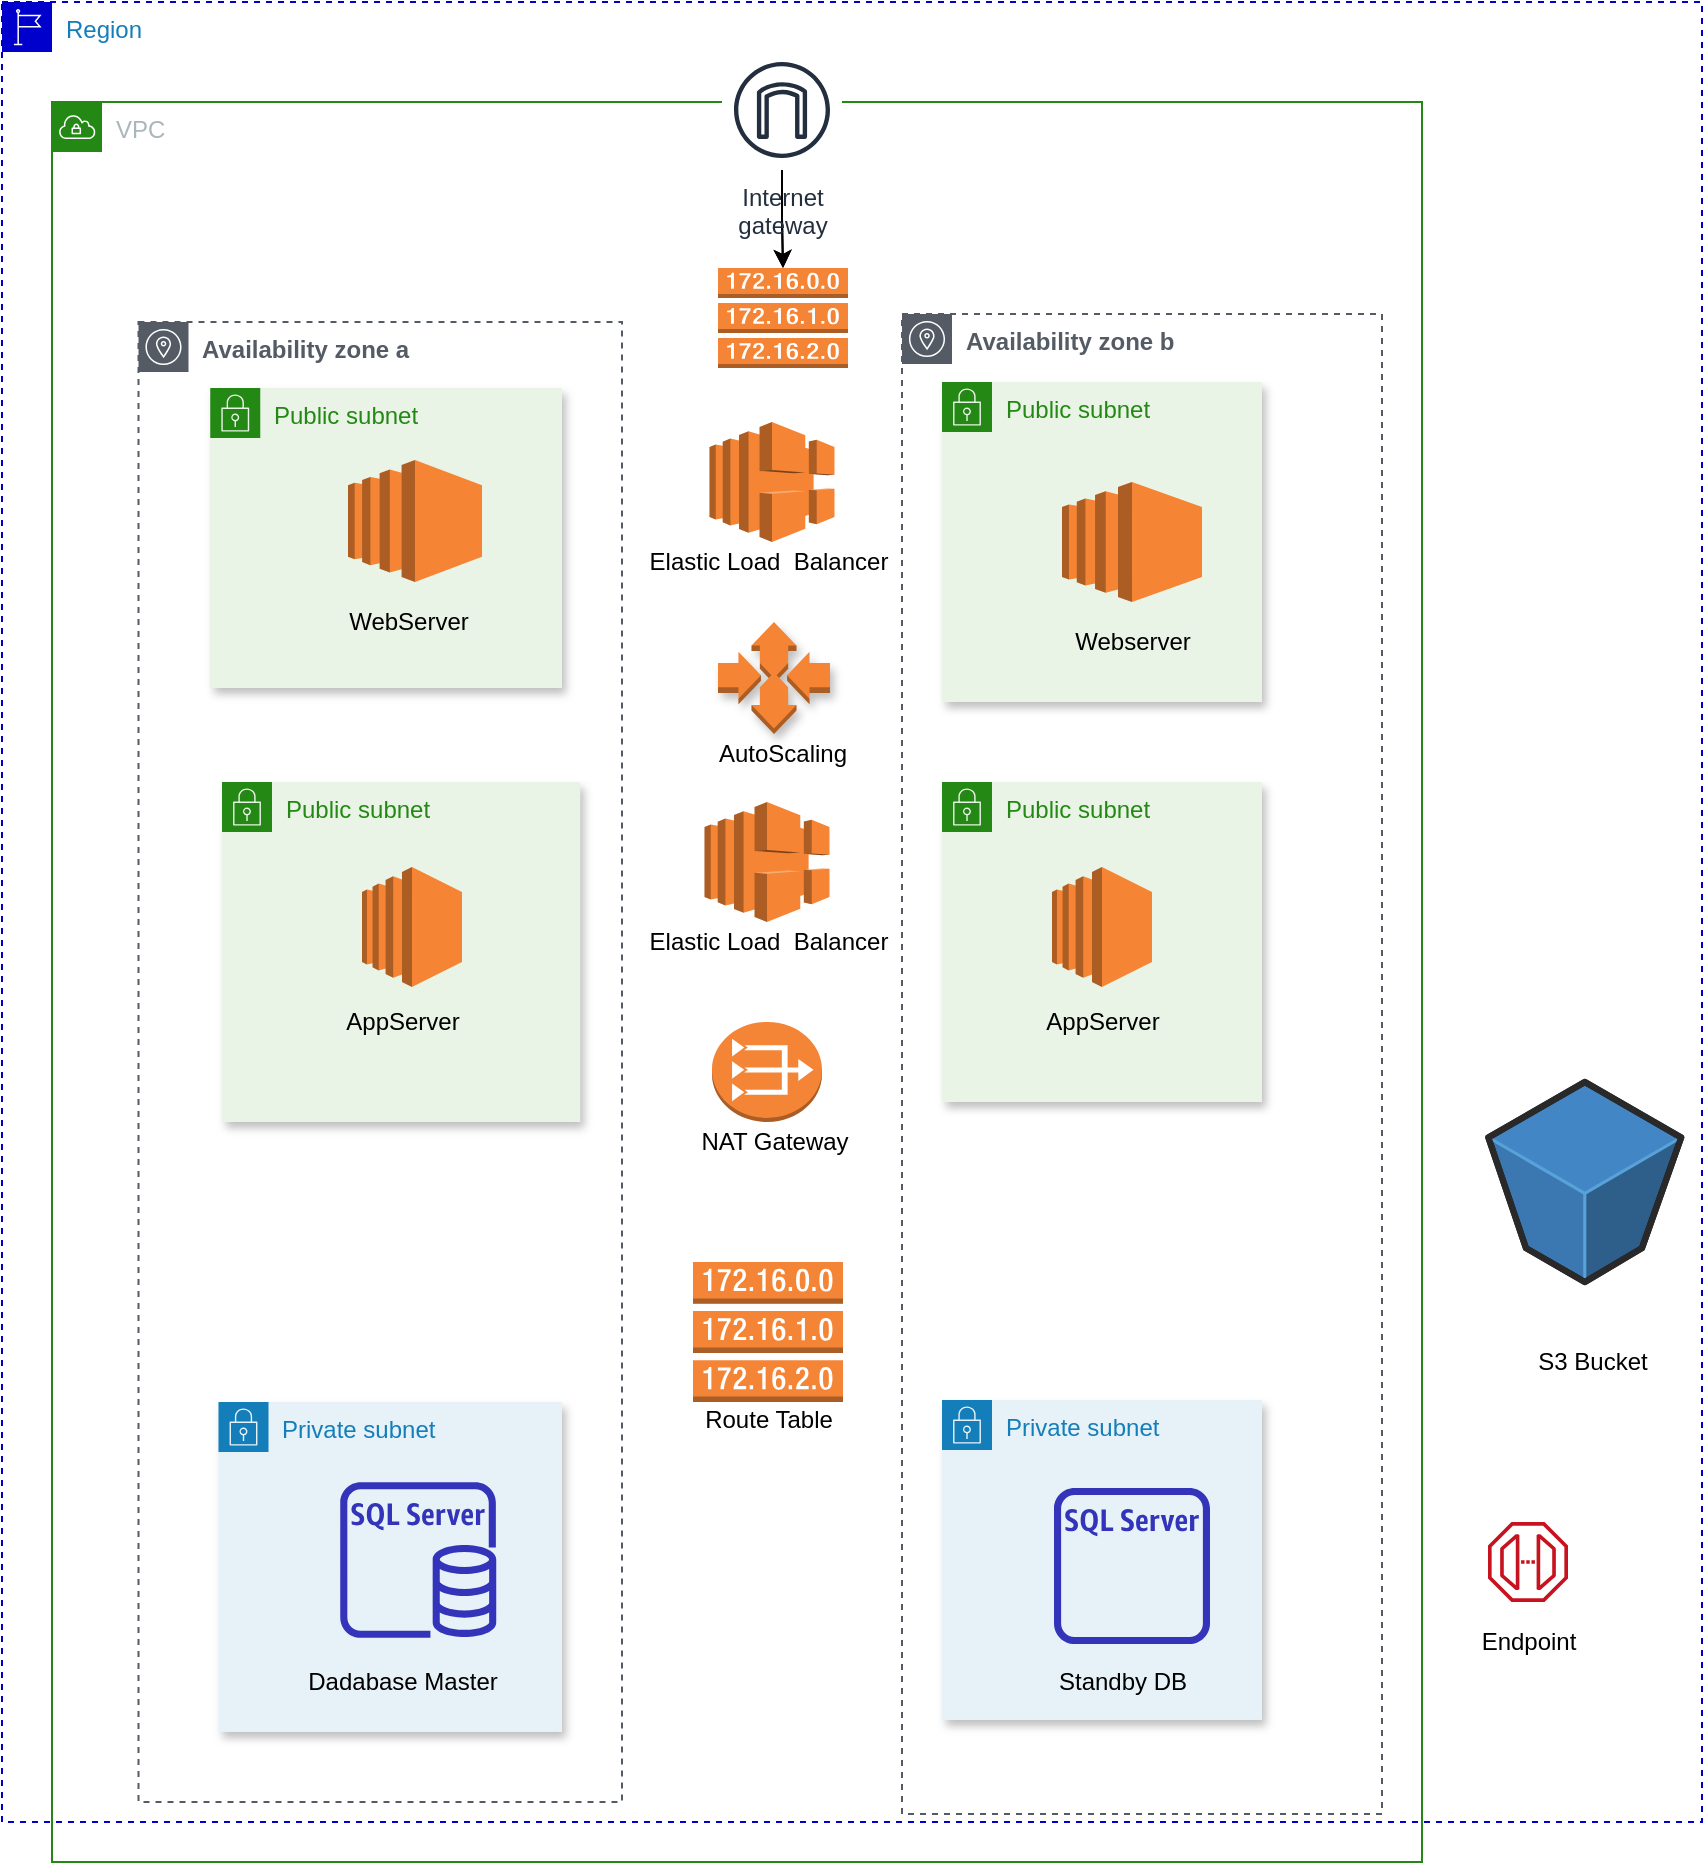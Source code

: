 <mxfile version="14.6.10" type="github"><diagram id="qKKtWXbzyv0KI4i2XfAi" name="Page-1"><mxGraphModel dx="1113" dy="853" grid="1" gridSize="10" guides="1" tooltips="1" connect="1" arrows="1" fold="1" page="1" pageScale="1" pageWidth="850" pageHeight="1100" math="0" shadow="0"><root><mxCell id="0"/><mxCell id="1" parent="0"/><mxCell id="0U-8j9eXIvIi5SXDUM02-1" value="Region" style="points=[[0,0],[0.25,0],[0.5,0],[0.75,0],[1,0],[1,0.25],[1,0.5],[1,0.75],[1,1],[0.75,1],[0.5,1],[0.25,1],[0,1],[0,0.75],[0,0.5],[0,0.25]];outlineConnect=0;gradientColor=none;html=1;whiteSpace=wrap;fontSize=12;fontStyle=0;shape=mxgraph.aws4.group;grIcon=mxgraph.aws4.group_region;fillColor=none;verticalAlign=top;align=left;spacingLeft=30;fontColor=#147EBA;dashed=1;strokeColor=#0000CC;" vertex="1" parent="1"><mxGeometry x="90" y="10" width="850" height="910" as="geometry"/></mxCell><mxCell id="0U-8j9eXIvIi5SXDUM02-2" value="VPC" style="points=[[0,0],[0.25,0],[0.5,0],[0.75,0],[1,0],[1,0.25],[1,0.5],[1,0.75],[1,1],[0.75,1],[0.5,1],[0.25,1],[0,1],[0,0.75],[0,0.5],[0,0.25]];outlineConnect=0;gradientColor=none;html=1;whiteSpace=wrap;fontSize=12;fontStyle=0;shape=mxgraph.aws4.group;grIcon=mxgraph.aws4.group_vpc;strokeColor=#248814;fillColor=none;verticalAlign=top;align=left;spacingLeft=30;fontColor=#AAB7B8;dashed=0;" vertex="1" parent="1"><mxGeometry x="115" y="60" width="685" height="880" as="geometry"/></mxCell><mxCell id="0U-8j9eXIvIi5SXDUM02-4" value="Public subnet" style="points=[[0,0],[0.25,0],[0.5,0],[0.75,0],[1,0],[1,0.25],[1,0.5],[1,0.75],[1,1],[0.75,1],[0.5,1],[0.25,1],[0,1],[0,0.75],[0,0.5],[0,0.25]];outlineConnect=0;gradientColor=none;html=1;whiteSpace=wrap;fontSize=12;fontStyle=0;shape=mxgraph.aws4.group;grIcon=mxgraph.aws4.group_security_group;grStroke=0;strokeColor=#248814;fillColor=#E9F3E6;verticalAlign=top;align=left;spacingLeft=30;fontColor=#248814;dashed=0;shadow=1;" vertex="1" parent="1"><mxGeometry x="560" y="400" width="160" height="160" as="geometry"/></mxCell><mxCell id="0U-8j9eXIvIi5SXDUM02-11" value="Webserver" style="text;html=1;resizable=0;autosize=1;align=center;verticalAlign=middle;points=[];fillColor=none;strokeColor=none;rounded=0;" vertex="1" parent="1"><mxGeometry x="565" y="260" width="70" height="20" as="geometry"/></mxCell><mxCell id="0U-8j9eXIvIi5SXDUM02-18" value="Private subnet" style="points=[[0,0],[0.25,0],[0.5,0],[0.75,0],[1,0],[1,0.25],[1,0.5],[1,0.75],[1,1],[0.75,1],[0.5,1],[0.25,1],[0,1],[0,0.75],[0,0.5],[0,0.25]];outlineConnect=0;gradientColor=none;html=1;whiteSpace=wrap;fontSize=12;fontStyle=0;shape=mxgraph.aws4.group;grIcon=mxgraph.aws4.group_security_group;grStroke=0;strokeColor=#147EBA;fillColor=#E6F2F8;verticalAlign=top;align=left;spacingLeft=30;fontColor=#147EBA;dashed=0;shadow=1;" vertex="1" parent="1"><mxGeometry x="198.25" y="710" width="171.75" height="165" as="geometry"/></mxCell><mxCell id="0U-8j9eXIvIi5SXDUM02-19" value="Private subnet" style="points=[[0,0],[0.25,0],[0.5,0],[0.75,0],[1,0],[1,0.25],[1,0.5],[1,0.75],[1,1],[0.75,1],[0.5,1],[0.25,1],[0,1],[0,0.75],[0,0.5],[0,0.25]];outlineConnect=0;gradientColor=none;html=1;whiteSpace=wrap;fontSize=12;fontStyle=0;shape=mxgraph.aws4.group;grIcon=mxgraph.aws4.group_security_group;grStroke=0;strokeColor=#147EBA;fillColor=#E6F2F8;verticalAlign=top;align=left;spacingLeft=30;fontColor=#147EBA;dashed=0;shadow=1;" vertex="1" parent="1"><mxGeometry x="560" y="709" width="160" height="160" as="geometry"/></mxCell><mxCell id="0U-8j9eXIvIi5SXDUM02-20" value="Public subnet" style="points=[[0,0],[0.25,0],[0.5,0],[0.75,0],[1,0],[1,0.25],[1,0.5],[1,0.75],[1,1],[0.75,1],[0.5,1],[0.25,1],[0,1],[0,0.75],[0,0.5],[0,0.25]];outlineConnect=0;gradientColor=none;html=1;whiteSpace=wrap;fontSize=12;fontStyle=0;shape=mxgraph.aws4.group;grIcon=mxgraph.aws4.group_security_group;grStroke=0;strokeColor=#248814;fillColor=#E9F3E6;verticalAlign=top;align=left;spacingLeft=30;fontColor=#248814;dashed=0;shadow=1;" vertex="1" parent="1"><mxGeometry x="200" y="400" width="179.13" height="170" as="geometry"/></mxCell><mxCell id="0U-8j9eXIvIi5SXDUM02-9" value="" style="outlineConnect=0;dashed=0;verticalLabelPosition=bottom;verticalAlign=top;align=center;html=1;shape=mxgraph.aws3.ec2;fillColor=#F58534;gradientColor=none;strokeColor=#0000CC;" vertex="1" parent="1"><mxGeometry x="585" y="200" width="50" height="60" as="geometry"/></mxCell><mxCell id="0U-8j9eXIvIi5SXDUM02-16" value="Appserver" style="text;html=1;resizable=0;autosize=1;align=center;verticalAlign=middle;points=[];fillColor=none;strokeColor=none;rounded=0;" vertex="1" parent="1"><mxGeometry x="263.25" y="260" width="70" height="20" as="geometry"/></mxCell><mxCell id="0U-8j9eXIvIi5SXDUM02-40" value="" style="outlineConnect=0;dashed=0;verticalLabelPosition=bottom;verticalAlign=top;align=center;html=1;shape=mxgraph.aws3.ec2;fillColor=#F58534;gradientColor=none;strokeColor=#0000CC;" vertex="1" parent="1"><mxGeometry x="270" y="442.5" width="50" height="60" as="geometry"/></mxCell><mxCell id="0U-8j9eXIvIi5SXDUM02-43" value="" style="outlineConnect=0;dashed=0;verticalLabelPosition=bottom;verticalAlign=top;align=center;html=1;shape=mxgraph.aws3.ec2;fillColor=#F58534;gradientColor=none;strokeColor=#0000CC;" vertex="1" parent="1"><mxGeometry x="615" y="442.5" width="50" height="60" as="geometry"/></mxCell><mxCell id="0U-8j9eXIvIi5SXDUM02-28" value="Availability zone a" style="outlineConnect=0;gradientColor=none;html=1;whiteSpace=wrap;fontSize=12;fontStyle=1;shape=mxgraph.aws4.group;grIcon=mxgraph.aws4.group_availability_zone;strokeColor=#545B64;fillColor=none;verticalAlign=top;align=left;spacingLeft=30;fontColor=#545B64;dashed=1;" vertex="1" parent="1"><mxGeometry x="158.25" y="170" width="241.75" height="740" as="geometry"/></mxCell><mxCell id="0U-8j9eXIvIi5SXDUM02-78" value="" style="edgeStyle=orthogonalEdgeStyle;rounded=0;orthogonalLoop=1;jettySize=auto;html=1;" edge="1" parent="1" source="0U-8j9eXIvIi5SXDUM02-45" target="0U-8j9eXIvIi5SXDUM02-49"><mxGeometry relative="1" as="geometry"/></mxCell><mxCell id="0U-8j9eXIvIi5SXDUM02-79" value="" style="edgeStyle=orthogonalEdgeStyle;rounded=0;orthogonalLoop=1;jettySize=auto;html=1;" edge="1" parent="1" source="0U-8j9eXIvIi5SXDUM02-45" target="0U-8j9eXIvIi5SXDUM02-49"><mxGeometry relative="1" as="geometry"/></mxCell><mxCell id="0U-8j9eXIvIi5SXDUM02-45" value="Internet&#xa;gateway" style="outlineConnect=0;fontColor=#232F3E;gradientColor=none;strokeColor=#232F3E;fillColor=#ffffff;dashed=0;verticalLabelPosition=bottom;verticalAlign=top;align=center;html=1;fontSize=12;fontStyle=0;aspect=fixed;shape=mxgraph.aws4.resourceIcon;resIcon=mxgraph.aws4.internet_gateway;" vertex="1" parent="1"><mxGeometry x="450" y="34" width="60" height="60" as="geometry"/></mxCell><mxCell id="0U-8j9eXIvIi5SXDUM02-46" value="Availability zone b" style="outlineConnect=0;gradientColor=none;html=1;whiteSpace=wrap;fontSize=12;fontStyle=1;shape=mxgraph.aws4.group;grIcon=mxgraph.aws4.group_availability_zone;strokeColor=#545B64;fillColor=none;verticalAlign=top;align=left;spacingLeft=30;fontColor=#545B64;dashed=1;" vertex="1" parent="1"><mxGeometry x="540" y="166" width="240" height="750" as="geometry"/></mxCell><mxCell id="0U-8j9eXIvIi5SXDUM02-47" value="Public subnet" style="points=[[0,0],[0.25,0],[0.5,0],[0.75,0],[1,0],[1,0.25],[1,0.5],[1,0.75],[1,1],[0.75,1],[0.5,1],[0.25,1],[0,1],[0,0.75],[0,0.5],[0,0.25]];outlineConnect=0;gradientColor=none;html=1;whiteSpace=wrap;fontSize=12;fontStyle=0;shape=mxgraph.aws4.group;grIcon=mxgraph.aws4.group_security_group;grStroke=0;strokeColor=#248814;fillColor=#E9F3E6;verticalAlign=top;align=left;spacingLeft=30;fontColor=#248814;dashed=0;shadow=1;" vertex="1" parent="1"><mxGeometry x="194.13" y="203" width="175.87" height="150" as="geometry"/></mxCell><mxCell id="0U-8j9eXIvIi5SXDUM02-48" value="Public subnet" style="points=[[0,0],[0.25,0],[0.5,0],[0.75,0],[1,0],[1,0.25],[1,0.5],[1,0.75],[1,1],[0.75,1],[0.5,1],[0.25,1],[0,1],[0,0.75],[0,0.5],[0,0.25]];outlineConnect=0;gradientColor=none;html=1;whiteSpace=wrap;fontSize=12;fontStyle=0;shape=mxgraph.aws4.group;grIcon=mxgraph.aws4.group_security_group;grStroke=0;strokeColor=#248814;fillColor=#E9F3E6;verticalAlign=top;align=left;spacingLeft=30;fontColor=#248814;dashed=0;shadow=1;" vertex="1" parent="1"><mxGeometry x="560" y="200" width="160" height="160" as="geometry"/></mxCell><mxCell id="0U-8j9eXIvIi5SXDUM02-49" value="" style="outlineConnect=0;dashed=0;verticalLabelPosition=bottom;verticalAlign=top;align=center;html=1;shape=mxgraph.aws3.route_table;fillColor=#F58536;gradientColor=none;strokeColor=#0000CC;" vertex="1" parent="1"><mxGeometry x="448" y="143" width="65" height="50" as="geometry"/></mxCell><mxCell id="0U-8j9eXIvIi5SXDUM02-50" value="" style="outlineConnect=0;dashed=0;verticalLabelPosition=bottom;verticalAlign=top;align=center;html=1;shape=mxgraph.aws3.elastic_load_balancing;fillColor=#F58534;gradientColor=none;strokeColor=#0000CC;" vertex="1" parent="1"><mxGeometry x="443.75" y="220" width="62.5" height="60" as="geometry"/></mxCell><mxCell id="0U-8j9eXIvIi5SXDUM02-51" value="" style="outlineConnect=0;dashed=0;verticalLabelPosition=bottom;verticalAlign=top;align=center;html=1;shape=mxgraph.aws3.ec2;fillColor=#F58534;gradientColor=none;strokeColor=#0000CC;" vertex="1" parent="1"><mxGeometry x="263" y="239" width="67" height="61" as="geometry"/></mxCell><mxCell id="0U-8j9eXIvIi5SXDUM02-52" value="" style="outlineConnect=0;dashed=0;verticalLabelPosition=bottom;verticalAlign=top;align=center;html=1;shape=mxgraph.aws3.ec2;fillColor=#F58534;gradientColor=none;strokeColor=#0000CC;" vertex="1" parent="1"><mxGeometry x="620" y="250" width="70" height="60" as="geometry"/></mxCell><mxCell id="0U-8j9eXIvIi5SXDUM02-53" value="" style="outlineConnect=0;fontColor=#232F3E;gradientColor=none;fillColor=#3334B9;strokeColor=none;dashed=0;verticalLabelPosition=bottom;verticalAlign=top;align=center;html=1;fontSize=12;fontStyle=0;aspect=fixed;pointerEvents=1;shape=mxgraph.aws4.rds_sql_server_instance;" vertex="1" parent="1"><mxGeometry x="259.12" y="750" width="78" height="78" as="geometry"/></mxCell><mxCell id="0U-8j9eXIvIi5SXDUM02-56" value="" style="outlineConnect=0;fontColor=#232F3E;gradientColor=none;fillColor=#3334B9;strokeColor=none;dashed=0;verticalLabelPosition=bottom;verticalAlign=top;align=center;html=1;fontSize=12;fontStyle=0;aspect=fixed;pointerEvents=1;shape=mxgraph.aws4.rds_sql_server_instance_alt;" vertex="1" parent="1"><mxGeometry x="616" y="753" width="78" height="78" as="geometry"/></mxCell><mxCell id="0U-8j9eXIvIi5SXDUM02-58" value="" style="outlineConnect=0;dashed=0;verticalLabelPosition=bottom;verticalAlign=top;align=center;html=1;shape=mxgraph.aws3.route_table;fillColor=#F58536;gradientColor=none;strokeColor=#0000CC;" vertex="1" parent="1"><mxGeometry x="435.5" y="640" width="75" height="70" as="geometry"/></mxCell><mxCell id="0U-8j9eXIvIi5SXDUM02-59" value="AppServer" style="text;html=1;resizable=0;autosize=1;align=center;verticalAlign=middle;points=[];fillColor=none;strokeColor=none;rounded=0;" vertex="1" parent="1"><mxGeometry x="605" y="510" width="70" height="20" as="geometry"/></mxCell><mxCell id="0U-8j9eXIvIi5SXDUM02-61" value="" style="outlineConnect=0;dashed=0;verticalLabelPosition=bottom;verticalAlign=top;align=center;html=1;shape=mxgraph.aws3.vpc_nat_gateway;fillColor=#F58536;gradientColor=none;strokeColor=#0000CC;" vertex="1" parent="1"><mxGeometry x="445" y="520" width="55" height="50" as="geometry"/></mxCell><mxCell id="0U-8j9eXIvIi5SXDUM02-63" value="WebServer" style="text;html=1;resizable=0;autosize=1;align=center;verticalAlign=middle;points=[];fillColor=none;strokeColor=none;rounded=0;" vertex="1" parent="1"><mxGeometry x="253.25" y="310" width="80" height="20" as="geometry"/></mxCell><mxCell id="0U-8j9eXIvIi5SXDUM02-64" value="Webserver" style="text;html=1;resizable=0;autosize=1;align=center;verticalAlign=middle;points=[];fillColor=none;strokeColor=none;rounded=0;" vertex="1" parent="1"><mxGeometry x="620" y="320" width="70" height="20" as="geometry"/></mxCell><mxCell id="0U-8j9eXIvIi5SXDUM02-65" value="AppServer" style="text;html=1;resizable=0;autosize=1;align=center;verticalAlign=middle;points=[];fillColor=none;strokeColor=none;rounded=0;" vertex="1" parent="1"><mxGeometry x="254.57" y="510" width="70" height="20" as="geometry"/></mxCell><mxCell id="0U-8j9eXIvIi5SXDUM02-66" value="Dadabase Master" style="text;html=1;resizable=0;autosize=1;align=center;verticalAlign=middle;points=[];fillColor=none;strokeColor=none;rounded=0;" vertex="1" parent="1"><mxGeometry x="234.57" y="840" width="110" height="20" as="geometry"/></mxCell><mxCell id="0U-8j9eXIvIi5SXDUM02-67" value="Standby DB" style="text;html=1;resizable=0;autosize=1;align=center;verticalAlign=middle;points=[];fillColor=none;strokeColor=none;rounded=0;" vertex="1" parent="1"><mxGeometry x="610" y="840" width="80" height="20" as="geometry"/></mxCell><mxCell id="0U-8j9eXIvIi5SXDUM02-70" value="" style="verticalLabelPosition=bottom;html=1;verticalAlign=top;strokeWidth=1;align=center;outlineConnect=0;dashed=0;outlineConnect=0;shape=mxgraph.aws3d.s3Bucket;fillColor=#4286c5;strokeColor=#57A2D8;aspect=fixed;" vertex="1" parent="1"><mxGeometry x="833.19" y="550" width="96.39" height="100" as="geometry"/></mxCell><mxCell id="0U-8j9eXIvIi5SXDUM02-71" value="S3 Bucket" style="text;html=1;resizable=0;autosize=1;align=center;verticalAlign=middle;points=[];fillColor=none;strokeColor=none;rounded=0;" vertex="1" parent="1"><mxGeometry x="850" y="680" width="70" height="20" as="geometry"/></mxCell><mxCell id="0U-8j9eXIvIi5SXDUM02-72" value="" style="outlineConnect=0;fontColor=#232F3E;gradientColor=none;fillColor=#C7131F;strokeColor=none;dashed=0;verticalLabelPosition=bottom;verticalAlign=top;align=center;html=1;fontSize=12;fontStyle=0;aspect=fixed;shape=mxgraph.aws4.endpoint;" vertex="1" parent="1"><mxGeometry x="833" y="770" width="40" height="40" as="geometry"/></mxCell><mxCell id="0U-8j9eXIvIi5SXDUM02-73" value="Endpoint" style="text;html=1;resizable=0;autosize=1;align=center;verticalAlign=middle;points=[];fillColor=none;strokeColor=none;rounded=0;" vertex="1" parent="1"><mxGeometry x="823" y="820" width="60" height="20" as="geometry"/></mxCell><mxCell id="0U-8j9eXIvIi5SXDUM02-74" value="Route Table" style="text;html=1;resizable=0;autosize=1;align=center;verticalAlign=middle;points=[];fillColor=none;strokeColor=none;rounded=0;shadow=1;" vertex="1" parent="1"><mxGeometry x="433" y="709" width="80" height="20" as="geometry"/></mxCell><mxCell id="0U-8j9eXIvIi5SXDUM02-75" value="NAT Gateway" style="text;html=1;resizable=0;autosize=1;align=center;verticalAlign=middle;points=[];fillColor=none;strokeColor=none;rounded=0;shadow=1;" vertex="1" parent="1"><mxGeometry x="431" y="570" width="90" height="20" as="geometry"/></mxCell><mxCell id="0U-8j9eXIvIi5SXDUM02-76" value="Elastic Load &amp;nbsp;Balancer" style="text;html=1;resizable=0;autosize=1;align=center;verticalAlign=middle;points=[];fillColor=none;strokeColor=none;rounded=0;shadow=1;" vertex="1" parent="1"><mxGeometry x="407.5" y="280" width="130" height="20" as="geometry"/></mxCell><mxCell id="0U-8j9eXIvIi5SXDUM02-81" value="" style="outlineConnect=0;dashed=0;verticalLabelPosition=bottom;verticalAlign=top;align=center;html=1;shape=mxgraph.aws3.elastic_load_balancing;fillColor=#F58534;gradientColor=none;strokeColor=#0000CC;" vertex="1" parent="1"><mxGeometry x="441.25" y="410" width="62.5" height="60" as="geometry"/></mxCell><mxCell id="0U-8j9eXIvIi5SXDUM02-82" value="Elastic Load &amp;nbsp;Balancer" style="text;html=1;resizable=0;autosize=1;align=center;verticalAlign=middle;points=[];fillColor=none;strokeColor=none;rounded=0;shadow=1;" vertex="1" parent="1"><mxGeometry x="407.5" y="470" width="130" height="20" as="geometry"/></mxCell><mxCell id="0U-8j9eXIvIi5SXDUM02-84" value="" style="outlineConnect=0;dashed=0;verticalLabelPosition=bottom;verticalAlign=top;align=center;html=1;shape=mxgraph.aws3.auto_scaling;fillColor=#F58534;gradientColor=none;shadow=1;strokeColor=#0000CC;" vertex="1" parent="1"><mxGeometry x="448" y="320" width="56" height="56" as="geometry"/></mxCell><mxCell id="0U-8j9eXIvIi5SXDUM02-85" value="AutoScaling" style="text;html=1;resizable=0;autosize=1;align=center;verticalAlign=middle;points=[];fillColor=none;strokeColor=none;rounded=0;shadow=1;" vertex="1" parent="1"><mxGeometry x="440" y="376" width="80" height="20" as="geometry"/></mxCell></root></mxGraphModel></diagram></mxfile>